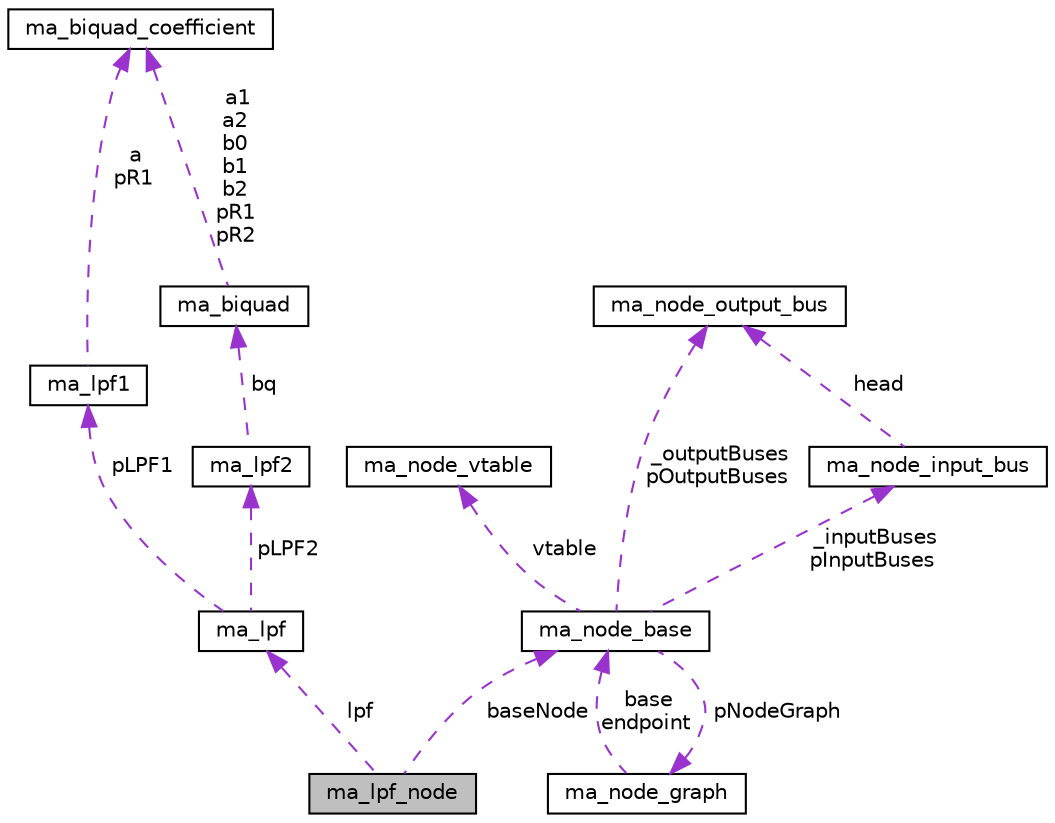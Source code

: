 digraph "ma_lpf_node"
{
 // LATEX_PDF_SIZE
  edge [fontname="Helvetica",fontsize="10",labelfontname="Helvetica",labelfontsize="10"];
  node [fontname="Helvetica",fontsize="10",shape=record];
  Node1 [label="ma_lpf_node",height=0.2,width=0.4,color="black", fillcolor="grey75", style="filled", fontcolor="black",tooltip=" "];
  Node2 -> Node1 [dir="back",color="darkorchid3",fontsize="10",style="dashed",label=" lpf" ,fontname="Helvetica"];
  Node2 [label="ma_lpf",height=0.2,width=0.4,color="black", fillcolor="white", style="filled",URL="$structma__lpf.html",tooltip=" "];
  Node3 -> Node2 [dir="back",color="darkorchid3",fontsize="10",style="dashed",label=" pLPF1" ,fontname="Helvetica"];
  Node3 [label="ma_lpf1",height=0.2,width=0.4,color="black", fillcolor="white", style="filled",URL="$structma__lpf1.html",tooltip=" "];
  Node4 -> Node3 [dir="back",color="darkorchid3",fontsize="10",style="dashed",label=" a\npR1" ,fontname="Helvetica"];
  Node4 [label="ma_biquad_coefficient",height=0.2,width=0.4,color="black", fillcolor="white", style="filled",URL="$unionma__biquad__coefficient.html",tooltip=" "];
  Node5 -> Node2 [dir="back",color="darkorchid3",fontsize="10",style="dashed",label=" pLPF2" ,fontname="Helvetica"];
  Node5 [label="ma_lpf2",height=0.2,width=0.4,color="black", fillcolor="white", style="filled",URL="$structma__lpf2.html",tooltip=" "];
  Node6 -> Node5 [dir="back",color="darkorchid3",fontsize="10",style="dashed",label=" bq" ,fontname="Helvetica"];
  Node6 [label="ma_biquad",height=0.2,width=0.4,color="black", fillcolor="white", style="filled",URL="$structma__biquad.html",tooltip=" "];
  Node4 -> Node6 [dir="back",color="darkorchid3",fontsize="10",style="dashed",label=" a1\na2\nb0\nb1\nb2\npR1\npR2" ,fontname="Helvetica"];
  Node7 -> Node1 [dir="back",color="darkorchid3",fontsize="10",style="dashed",label=" baseNode" ,fontname="Helvetica"];
  Node7 [label="ma_node_base",height=0.2,width=0.4,color="black", fillcolor="white", style="filled",URL="$structma__node__base.html",tooltip=" "];
  Node8 -> Node7 [dir="back",color="darkorchid3",fontsize="10",style="dashed",label=" vtable" ,fontname="Helvetica"];
  Node8 [label="ma_node_vtable",height=0.2,width=0.4,color="black", fillcolor="white", style="filled",URL="$structma__node__vtable.html",tooltip=" "];
  Node9 -> Node7 [dir="back",color="darkorchid3",fontsize="10",style="dashed",label=" _inputBuses\npInputBuses" ,fontname="Helvetica"];
  Node9 [label="ma_node_input_bus",height=0.2,width=0.4,color="black", fillcolor="white", style="filled",URL="$structma__node__input__bus.html",tooltip=" "];
  Node10 -> Node9 [dir="back",color="darkorchid3",fontsize="10",style="dashed",label=" head" ,fontname="Helvetica"];
  Node10 [label="ma_node_output_bus",height=0.2,width=0.4,color="black", fillcolor="white", style="filled",URL="$structma__node__output__bus.html",tooltip=" "];
  Node10 -> Node7 [dir="back",color="darkorchid3",fontsize="10",style="dashed",label=" _outputBuses\npOutputBuses" ,fontname="Helvetica"];
  Node11 -> Node7 [dir="back",color="darkorchid3",fontsize="10",style="dashed",label=" pNodeGraph" ,fontname="Helvetica"];
  Node11 [label="ma_node_graph",height=0.2,width=0.4,color="black", fillcolor="white", style="filled",URL="$structma__node__graph.html",tooltip=" "];
  Node7 -> Node11 [dir="back",color="darkorchid3",fontsize="10",style="dashed",label=" base\nendpoint" ,fontname="Helvetica"];
}
